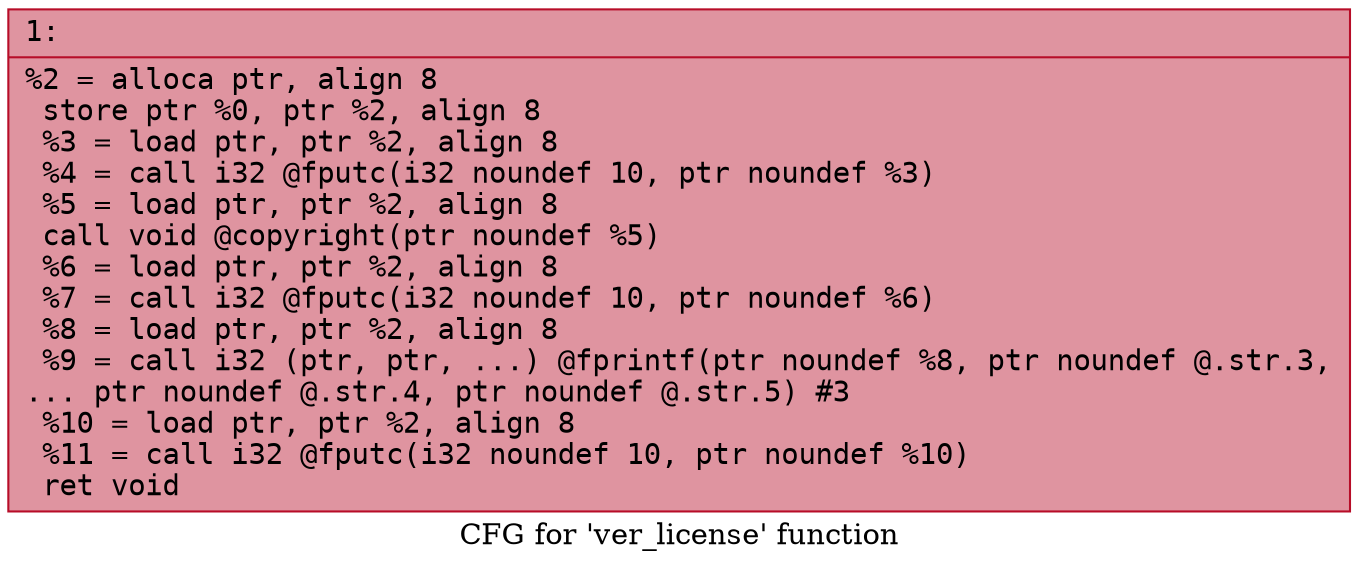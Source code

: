 digraph "CFG for 'ver_license' function" {
	label="CFG for 'ver_license' function";

	Node0x600001606080 [shape=record,color="#b70d28ff", style=filled, fillcolor="#b70d2870" fontname="Courier",label="{1:\l|  %2 = alloca ptr, align 8\l  store ptr %0, ptr %2, align 8\l  %3 = load ptr, ptr %2, align 8\l  %4 = call i32 @fputc(i32 noundef 10, ptr noundef %3)\l  %5 = load ptr, ptr %2, align 8\l  call void @copyright(ptr noundef %5)\l  %6 = load ptr, ptr %2, align 8\l  %7 = call i32 @fputc(i32 noundef 10, ptr noundef %6)\l  %8 = load ptr, ptr %2, align 8\l  %9 = call i32 (ptr, ptr, ...) @fprintf(ptr noundef %8, ptr noundef @.str.3,\l... ptr noundef @.str.4, ptr noundef @.str.5) #3\l  %10 = load ptr, ptr %2, align 8\l  %11 = call i32 @fputc(i32 noundef 10, ptr noundef %10)\l  ret void\l}"];
}
